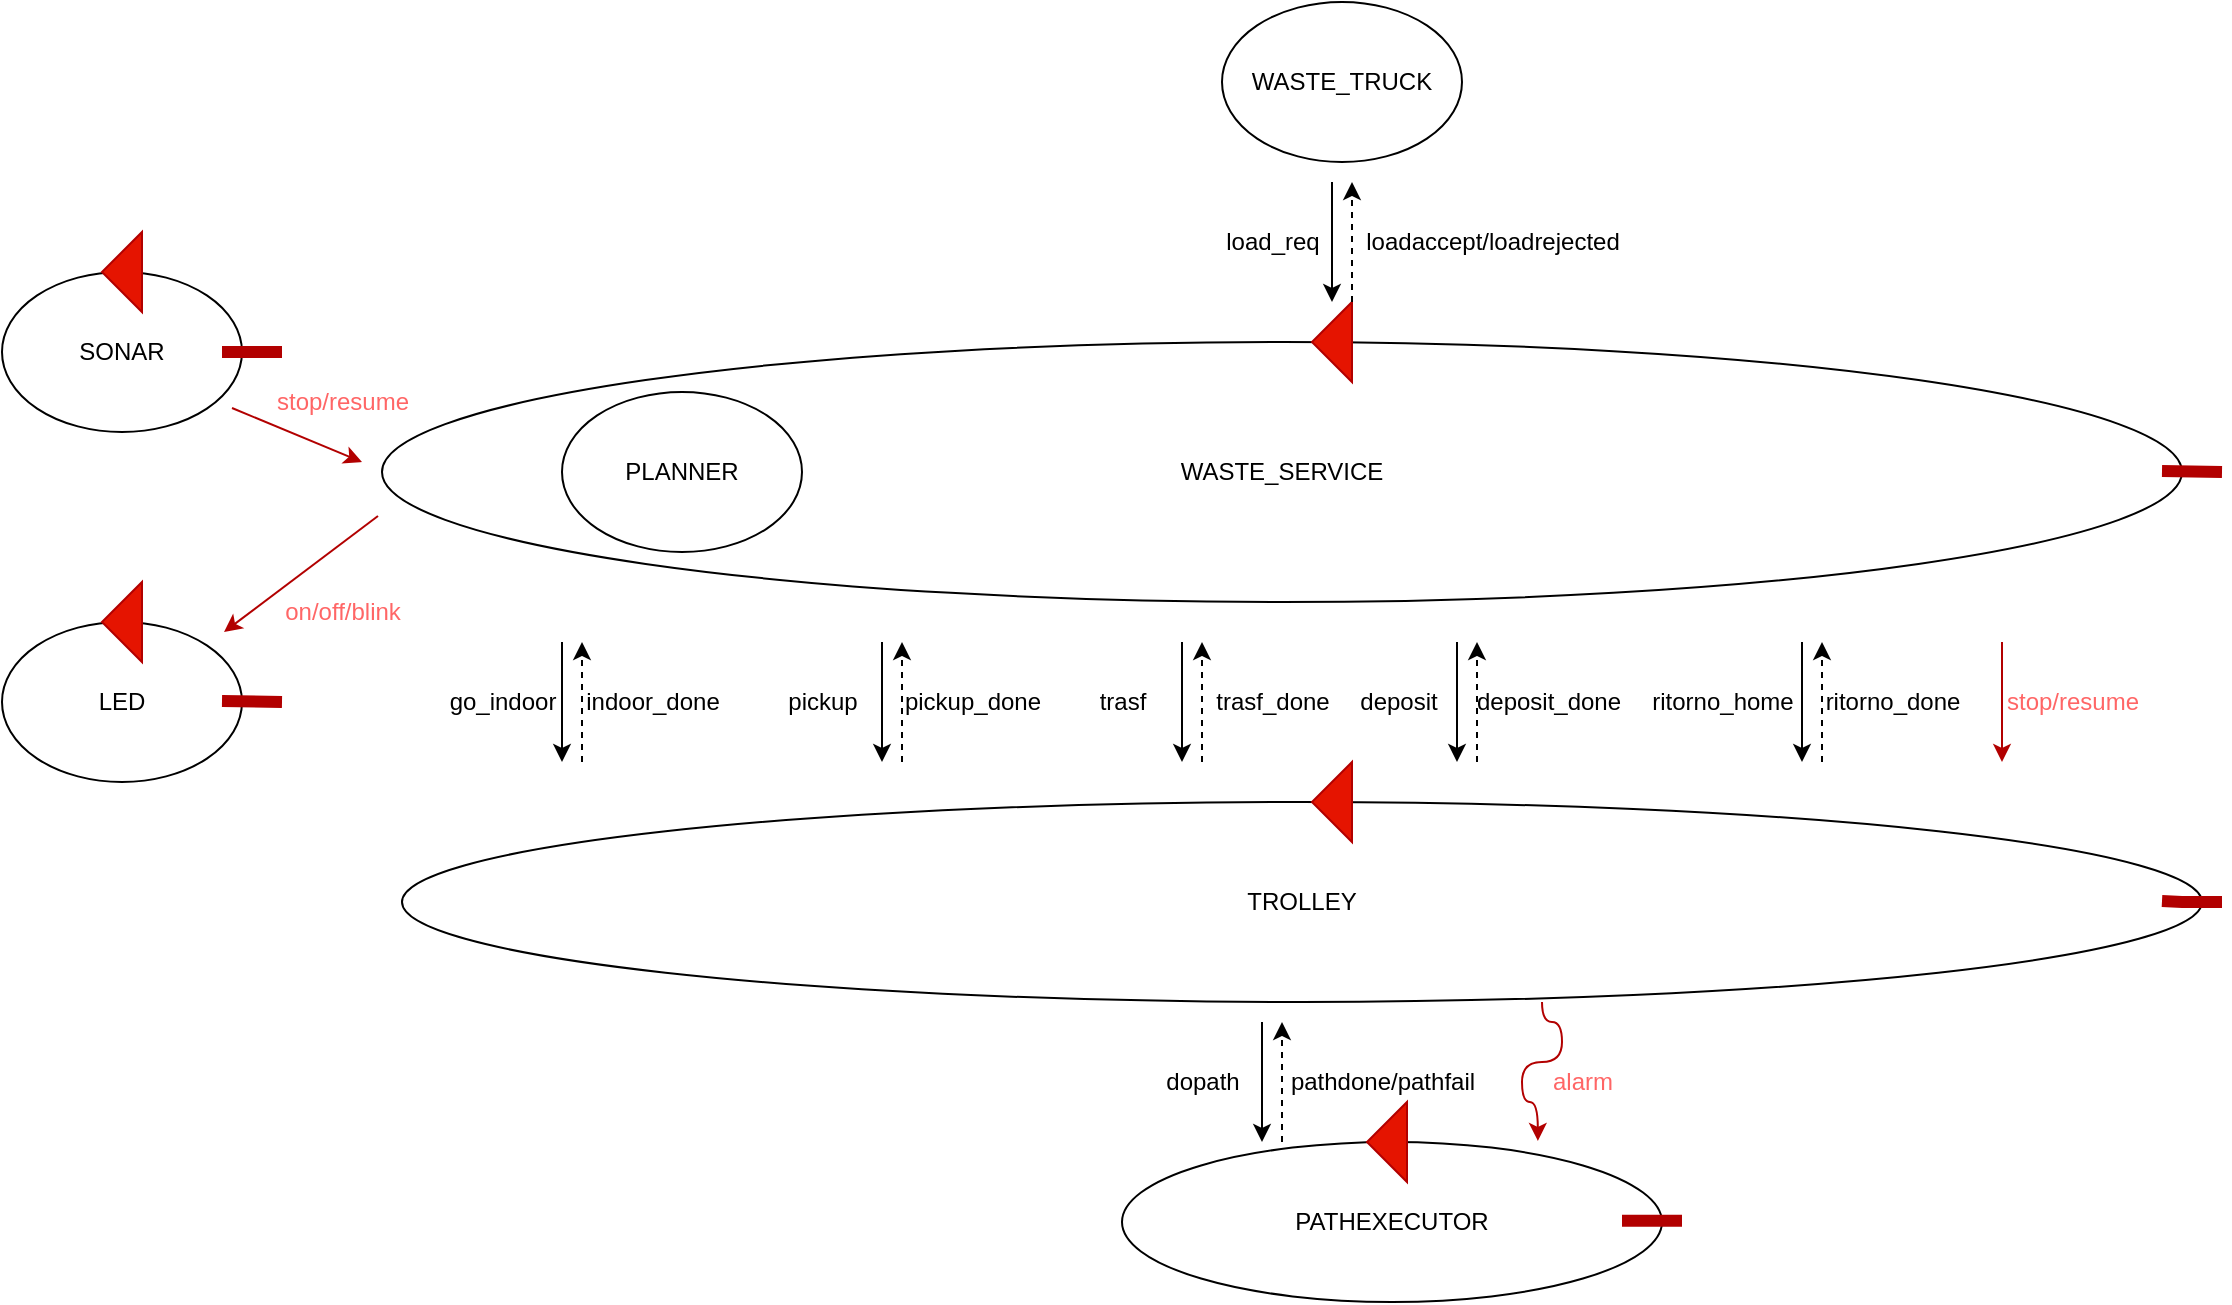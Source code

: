 <mxfile version="20.1.1" type="device" pages="3"><diagram id="nkyqkLKoISXZJ17RikRg" name="Page-1"><mxGraphModel dx="2310" dy="699" grid="1" gridSize="10" guides="1" tooltips="1" connect="1" arrows="1" fold="1" page="1" pageScale="1" pageWidth="827" pageHeight="1169" math="0" shadow="0"><root><mxCell id="0"/><mxCell id="1" parent="0"/><mxCell id="uj7XkLEAhKrFlYZAEFre-2" value="WASTE_TRUCK" style="ellipse;whiteSpace=wrap;html=1;" parent="1" vertex="1"><mxGeometry x="480" y="100" width="120" height="80" as="geometry"/></mxCell><mxCell id="uj7XkLEAhKrFlYZAEFre-3" value="WASTE_SERVICE" style="ellipse;whiteSpace=wrap;html=1;" parent="1" vertex="1"><mxGeometry x="60" y="270" width="900" height="130" as="geometry"/></mxCell><mxCell id="uj7XkLEAhKrFlYZAEFre-4" value="" style="shape=mxgraph.arrows2.wedgeArrow;html=1;fillColor=#e51400;bendable=0;rounded=0;strokeColor=#B20000;" parent="1" edge="1"><mxGeometry width="100" height="100" relative="1" as="geometry"><mxPoint x="545" y="270" as="sourcePoint"/><mxPoint x="525" y="270" as="targetPoint"/></mxGeometry></mxCell><mxCell id="uj7XkLEAhKrFlYZAEFre-5" value="" style="endArrow=none;html=1;rounded=0;fillColor=#e51400;strokeColor=#B20000;strokeWidth=6;" parent="1" edge="1"><mxGeometry width="50" height="50" relative="1" as="geometry"><mxPoint x="950" y="334.5" as="sourcePoint"/><mxPoint x="980" y="335" as="targetPoint"/></mxGeometry></mxCell><mxCell id="uj7XkLEAhKrFlYZAEFre-7" value="PLANNER" style="ellipse;whiteSpace=wrap;html=1;" parent="1" vertex="1"><mxGeometry x="150" y="295" width="120" height="80" as="geometry"/></mxCell><mxCell id="uj7XkLEAhKrFlYZAEFre-12" value="TROLLEY" style="ellipse;whiteSpace=wrap;html=1;" parent="1" vertex="1"><mxGeometry x="70" y="500" width="900" height="100" as="geometry"/></mxCell><mxCell id="uj7XkLEAhKrFlYZAEFre-14" value="" style="endArrow=none;html=1;rounded=0;fillColor=#e51400;strokeColor=#B20000;strokeWidth=6;" parent="1" edge="1"><mxGeometry width="50" height="50" relative="1" as="geometry"><mxPoint x="950" y="549.5" as="sourcePoint"/><mxPoint x="980" y="550" as="targetPoint"/><Array as="points"><mxPoint x="960" y="550"/></Array></mxGeometry></mxCell><mxCell id="uj7XkLEAhKrFlYZAEFre-18" value="" style="endArrow=classic;html=1;rounded=0;strokeWidth=1;" parent="1" edge="1"><mxGeometry width="50" height="50" relative="1" as="geometry"><mxPoint x="150" y="420" as="sourcePoint"/><mxPoint x="150" y="480" as="targetPoint"/></mxGeometry></mxCell><mxCell id="uj7XkLEAhKrFlYZAEFre-19" value="go_indoor" style="text;html=1;align=center;verticalAlign=middle;resizable=0;points=[];autosize=1;strokeColor=none;fillColor=none;" parent="1" vertex="1"><mxGeometry x="80" y="435" width="80" height="30" as="geometry"/></mxCell><mxCell id="uj7XkLEAhKrFlYZAEFre-20" value="" style="endArrow=classic;html=1;rounded=0;strokeWidth=1;dashed=1;" parent="1" edge="1"><mxGeometry width="50" height="50" relative="1" as="geometry"><mxPoint x="160" y="480" as="sourcePoint"/><mxPoint x="160" y="420" as="targetPoint"/></mxGeometry></mxCell><mxCell id="uj7XkLEAhKrFlYZAEFre-21" value="indoor_done" style="text;html=1;align=center;verticalAlign=middle;resizable=0;points=[];autosize=1;strokeColor=none;fillColor=none;" parent="1" vertex="1"><mxGeometry x="150" y="435" width="90" height="30" as="geometry"/></mxCell><mxCell id="uj7XkLEAhKrFlYZAEFre-27" value="" style="endArrow=classic;html=1;rounded=0;strokeWidth=1;" parent="1" edge="1"><mxGeometry width="50" height="50" relative="1" as="geometry"><mxPoint x="310" y="420" as="sourcePoint"/><mxPoint x="310" y="480" as="targetPoint"/></mxGeometry></mxCell><mxCell id="uj7XkLEAhKrFlYZAEFre-28" value="pickup" style="text;html=1;align=center;verticalAlign=middle;resizable=0;points=[];autosize=1;strokeColor=none;fillColor=none;" parent="1" vertex="1"><mxGeometry x="250" y="435" width="60" height="30" as="geometry"/></mxCell><mxCell id="uj7XkLEAhKrFlYZAEFre-29" value="" style="endArrow=classic;html=1;rounded=0;strokeWidth=1;dashed=1;" parent="1" edge="1"><mxGeometry width="50" height="50" relative="1" as="geometry"><mxPoint x="320" y="480" as="sourcePoint"/><mxPoint x="320" y="420" as="targetPoint"/></mxGeometry></mxCell><mxCell id="uj7XkLEAhKrFlYZAEFre-30" value="pickup_done" style="text;html=1;align=center;verticalAlign=middle;resizable=0;points=[];autosize=1;strokeColor=none;fillColor=none;" parent="1" vertex="1"><mxGeometry x="310" y="435" width="90" height="30" as="geometry"/></mxCell><mxCell id="uj7XkLEAhKrFlYZAEFre-31" value="" style="endArrow=classic;html=1;rounded=0;strokeWidth=1;" parent="1" edge="1"><mxGeometry width="50" height="50" relative="1" as="geometry"><mxPoint x="460" y="420" as="sourcePoint"/><mxPoint x="460" y="480" as="targetPoint"/></mxGeometry></mxCell><mxCell id="uj7XkLEAhKrFlYZAEFre-32" value="trasf" style="text;html=1;align=center;verticalAlign=middle;resizable=0;points=[];autosize=1;strokeColor=none;fillColor=none;" parent="1" vertex="1"><mxGeometry x="405" y="435" width="50" height="30" as="geometry"/></mxCell><mxCell id="uj7XkLEAhKrFlYZAEFre-33" value="" style="endArrow=classic;html=1;rounded=0;strokeWidth=1;dashed=1;" parent="1" edge="1"><mxGeometry width="50" height="50" relative="1" as="geometry"><mxPoint x="470" y="480" as="sourcePoint"/><mxPoint x="470" y="420" as="targetPoint"/></mxGeometry></mxCell><mxCell id="uj7XkLEAhKrFlYZAEFre-34" value="trasf_done" style="text;html=1;align=center;verticalAlign=middle;resizable=0;points=[];autosize=1;strokeColor=none;fillColor=none;" parent="1" vertex="1"><mxGeometry x="465" y="435" width="80" height="30" as="geometry"/></mxCell><mxCell id="uj7XkLEAhKrFlYZAEFre-35" value="" style="endArrow=classic;html=1;rounded=0;strokeWidth=1;" parent="1" edge="1"><mxGeometry width="50" height="50" relative="1" as="geometry"><mxPoint x="597.5" y="420" as="sourcePoint"/><mxPoint x="597.5" y="480" as="targetPoint"/><Array as="points"><mxPoint x="597.5" y="440"/></Array></mxGeometry></mxCell><mxCell id="uj7XkLEAhKrFlYZAEFre-36" value="deposit" style="text;html=1;align=center;verticalAlign=middle;resizable=0;points=[];autosize=1;strokeColor=none;fillColor=none;" parent="1" vertex="1"><mxGeometry x="537.5" y="435" width="60" height="30" as="geometry"/></mxCell><mxCell id="uj7XkLEAhKrFlYZAEFre-37" value="" style="endArrow=classic;html=1;rounded=0;strokeWidth=1;dashed=1;" parent="1" edge="1"><mxGeometry width="50" height="50" relative="1" as="geometry"><mxPoint x="607.5" y="480" as="sourcePoint"/><mxPoint x="607.5" y="420" as="targetPoint"/></mxGeometry></mxCell><mxCell id="uj7XkLEAhKrFlYZAEFre-38" value="deposit_done" style="text;html=1;align=center;verticalAlign=middle;resizable=0;points=[];autosize=1;strokeColor=none;fillColor=none;" parent="1" vertex="1"><mxGeometry x="592.5" y="435" width="100" height="30" as="geometry"/></mxCell><mxCell id="uj7XkLEAhKrFlYZAEFre-39" value="" style="endArrow=classic;html=1;rounded=0;strokeWidth=1;" parent="1" edge="1"><mxGeometry width="50" height="50" relative="1" as="geometry"><mxPoint x="770" y="420" as="sourcePoint"/><mxPoint x="770" y="480" as="targetPoint"/></mxGeometry></mxCell><mxCell id="uj7XkLEAhKrFlYZAEFre-40" value="ritorno_home" style="text;html=1;align=center;verticalAlign=middle;resizable=0;points=[];autosize=1;strokeColor=none;fillColor=none;" parent="1" vertex="1"><mxGeometry x="685" y="435" width="90" height="30" as="geometry"/></mxCell><mxCell id="uj7XkLEAhKrFlYZAEFre-41" value="" style="endArrow=classic;html=1;rounded=0;strokeWidth=1;dashed=1;" parent="1" edge="1"><mxGeometry width="50" height="50" relative="1" as="geometry"><mxPoint x="780" y="480" as="sourcePoint"/><mxPoint x="780" y="420" as="targetPoint"/><Array as="points"><mxPoint x="780" y="440"/></Array></mxGeometry></mxCell><mxCell id="uj7XkLEAhKrFlYZAEFre-42" value="ritorno_done" style="text;html=1;align=center;verticalAlign=middle;resizable=0;points=[];autosize=1;strokeColor=none;fillColor=none;" parent="1" vertex="1"><mxGeometry x="770" y="435" width="90" height="30" as="geometry"/></mxCell><mxCell id="uj7XkLEAhKrFlYZAEFre-44" value="" style="endArrow=classic;html=1;rounded=0;strokeWidth=1;fillColor=#e51400;strokeColor=#B20000;" parent="1" edge="1"><mxGeometry width="50" height="50" relative="1" as="geometry"><mxPoint x="870" y="420" as="sourcePoint"/><mxPoint x="870" y="480" as="targetPoint"/></mxGeometry></mxCell><mxCell id="uj7XkLEAhKrFlYZAEFre-45" value="&lt;font color=&quot;#ff6666&quot;&gt;stop/resume&lt;/font&gt;" style="text;html=1;align=center;verticalAlign=middle;resizable=0;points=[];autosize=1;strokeColor=none;fillColor=none;" parent="1" vertex="1"><mxGeometry x="860" y="435" width="90" height="30" as="geometry"/></mxCell><mxCell id="uj7XkLEAhKrFlYZAEFre-47" value="" style="endArrow=classic;html=1;rounded=0;strokeWidth=1;" parent="1" edge="1"><mxGeometry width="50" height="50" relative="1" as="geometry"><mxPoint x="535" y="190" as="sourcePoint"/><mxPoint x="535" y="250" as="targetPoint"/></mxGeometry></mxCell><mxCell id="uj7XkLEAhKrFlYZAEFre-48" value="load_req" style="text;html=1;align=center;verticalAlign=middle;resizable=0;points=[];autosize=1;strokeColor=none;fillColor=none;" parent="1" vertex="1"><mxGeometry x="470" y="205" width="70" height="30" as="geometry"/></mxCell><mxCell id="uj7XkLEAhKrFlYZAEFre-49" value="" style="endArrow=classic;html=1;rounded=0;strokeWidth=1;dashed=1;" parent="1" edge="1"><mxGeometry width="50" height="50" relative="1" as="geometry"><mxPoint x="545" y="250" as="sourcePoint"/><mxPoint x="545" y="190" as="targetPoint"/></mxGeometry></mxCell><mxCell id="uj7XkLEAhKrFlYZAEFre-50" value="loadaccept/loadrejected" style="text;html=1;align=center;verticalAlign=middle;resizable=0;points=[];autosize=1;strokeColor=none;fillColor=none;" parent="1" vertex="1"><mxGeometry x="540" y="205" width="150" height="30" as="geometry"/></mxCell><mxCell id="uj7XkLEAhKrFlYZAEFre-55" value="" style="endArrow=classic;html=1;rounded=0;strokeWidth=1;" parent="1" edge="1"><mxGeometry width="50" height="50" relative="1" as="geometry"><mxPoint x="500" y="610" as="sourcePoint"/><mxPoint x="500" y="670" as="targetPoint"/></mxGeometry></mxCell><mxCell id="uj7XkLEAhKrFlYZAEFre-56" value="dopath" style="text;html=1;align=center;verticalAlign=middle;resizable=0;points=[];autosize=1;strokeColor=none;fillColor=none;" parent="1" vertex="1"><mxGeometry x="440" y="625" width="60" height="30" as="geometry"/></mxCell><mxCell id="uj7XkLEAhKrFlYZAEFre-57" value="" style="endArrow=classic;html=1;rounded=0;strokeWidth=1;dashed=1;" parent="1" edge="1"><mxGeometry width="50" height="50" relative="1" as="geometry"><mxPoint x="510" y="670" as="sourcePoint"/><mxPoint x="510" y="610" as="targetPoint"/></mxGeometry></mxCell><mxCell id="uj7XkLEAhKrFlYZAEFre-58" value="pathdone/pathfail" style="text;html=1;align=center;verticalAlign=middle;resizable=0;points=[];autosize=1;strokeColor=none;fillColor=none;" parent="1" vertex="1"><mxGeometry x="500" y="625" width="120" height="30" as="geometry"/></mxCell><mxCell id="uj7XkLEAhKrFlYZAEFre-64" value="" style="endArrow=classic;html=1;rounded=0;strokeWidth=1;fillColor=#e51400;strokeColor=#B20000;edgeStyle=orthogonalEdgeStyle;curved=1;entryX=0.696;entryY=-0.007;entryDx=0;entryDy=0;entryPerimeter=0;" parent="1" edge="1"><mxGeometry width="50" height="50" relative="1" as="geometry"><mxPoint x="640" y="600" as="sourcePoint"/><mxPoint x="637.92" y="669.44" as="targetPoint"/><Array as="points"><mxPoint x="640" y="610"/><mxPoint x="650" y="610"/><mxPoint x="650" y="630"/><mxPoint x="630" y="630"/><mxPoint x="630" y="650"/><mxPoint x="638" y="650"/></Array></mxGeometry></mxCell><mxCell id="uj7XkLEAhKrFlYZAEFre-65" value="&lt;font color=&quot;#ff6666&quot;&gt;alarm&lt;/font&gt;" style="text;html=1;align=center;verticalAlign=middle;resizable=0;points=[];autosize=1;strokeColor=none;fillColor=none;fontColor=#000000;" parent="1" vertex="1"><mxGeometry x="635" y="625" width="50" height="30" as="geometry"/></mxCell><mxCell id="uj7XkLEAhKrFlYZAEFre-66" value="LED" style="ellipse;whiteSpace=wrap;html=1;" parent="1" vertex="1"><mxGeometry x="-130" y="410" width="120" height="80" as="geometry"/></mxCell><mxCell id="uj7XkLEAhKrFlYZAEFre-69" value="" style="shape=mxgraph.arrows2.wedgeArrow;html=1;fillColor=#e51400;bendable=0;rounded=0;strokeColor=#B20000;" parent="1" edge="1"><mxGeometry width="100" height="100" relative="1" as="geometry"><mxPoint x="545" y="500" as="sourcePoint"/><mxPoint x="525" y="500" as="targetPoint"/></mxGeometry></mxCell><mxCell id="uj7XkLEAhKrFlYZAEFre-70" value="" style="endArrow=none;html=1;rounded=0;fillColor=#e51400;strokeColor=#B20000;strokeWidth=6;" parent="1" edge="1"><mxGeometry width="50" height="50" relative="1" as="geometry"><mxPoint x="-20" y="449.5" as="sourcePoint"/><mxPoint x="10" y="450" as="targetPoint"/></mxGeometry></mxCell><mxCell id="uj7XkLEAhKrFlYZAEFre-13" value="" style="shape=mxgraph.arrows2.wedgeArrow;html=1;fillColor=#e51400;bendable=0;rounded=0;strokeColor=#B20000;" parent="1" edge="1"><mxGeometry width="100" height="100" relative="1" as="geometry"><mxPoint x="-60" y="410" as="sourcePoint"/><mxPoint x="-80" y="410" as="targetPoint"/></mxGeometry></mxCell><mxCell id="uj7XkLEAhKrFlYZAEFre-71" value="SONAR" style="ellipse;whiteSpace=wrap;html=1;" parent="1" vertex="1"><mxGeometry x="-130" y="235" width="120" height="80" as="geometry"/></mxCell><mxCell id="uj7XkLEAhKrFlYZAEFre-72" value="" style="endArrow=none;html=1;rounded=0;fillColor=#e51400;strokeColor=#B20000;strokeWidth=6;" parent="1" edge="1"><mxGeometry width="50" height="50" relative="1" as="geometry"><mxPoint x="-20" y="275" as="sourcePoint"/><mxPoint x="10" y="275" as="targetPoint"/></mxGeometry></mxCell><mxCell id="uj7XkLEAhKrFlYZAEFre-73" value="" style="shape=mxgraph.arrows2.wedgeArrow;html=1;fillColor=#e51400;bendable=0;rounded=0;strokeColor=#B20000;" parent="1" edge="1"><mxGeometry width="100" height="100" relative="1" as="geometry"><mxPoint x="-60" y="235" as="sourcePoint"/><mxPoint x="-80" y="235" as="targetPoint"/></mxGeometry></mxCell><mxCell id="uj7XkLEAhKrFlYZAEFre-74" value="" style="endArrow=classic;html=1;rounded=0;strokeWidth=1;fillColor=#e51400;strokeColor=#B20000;" parent="1" edge="1"><mxGeometry width="50" height="50" relative="1" as="geometry"><mxPoint x="58" y="357" as="sourcePoint"/><mxPoint x="-19" y="415" as="targetPoint"/></mxGeometry></mxCell><mxCell id="uj7XkLEAhKrFlYZAEFre-75" value="&lt;font color=&quot;#ff6666&quot;&gt;on/off/blink&lt;/font&gt;" style="text;html=1;align=center;verticalAlign=middle;resizable=0;points=[];autosize=1;strokeColor=none;fillColor=none;" parent="1" vertex="1"><mxGeometry y="390" width="80" height="30" as="geometry"/></mxCell><mxCell id="uj7XkLEAhKrFlYZAEFre-76" value="" style="endArrow=classic;html=1;rounded=0;strokeWidth=1;fillColor=#e51400;strokeColor=#B20000;" parent="1" edge="1"><mxGeometry width="50" height="50" relative="1" as="geometry"><mxPoint x="-15" y="303" as="sourcePoint"/><mxPoint x="50" y="330" as="targetPoint"/></mxGeometry></mxCell><mxCell id="uj7XkLEAhKrFlYZAEFre-77" value="&lt;font color=&quot;#ff6666&quot;&gt;stop/resume&lt;/font&gt;" style="text;html=1;align=center;verticalAlign=middle;resizable=0;points=[];autosize=1;strokeColor=none;fillColor=none;" parent="1" vertex="1"><mxGeometry x="-5" y="285" width="90" height="30" as="geometry"/></mxCell><mxCell id="qHyGIaCCh-3TIBc7guPW-1" value="&lt;font color=&quot;#000000&quot;&gt;PATHEXECUTOR&lt;/font&gt;" style="ellipse;whiteSpace=wrap;html=1;fontColor=#FF6666;" vertex="1" parent="1"><mxGeometry x="430" y="670" width="270" height="80" as="geometry"/></mxCell><mxCell id="qHyGIaCCh-3TIBc7guPW-2" value="" style="endArrow=none;html=1;rounded=0;fillColor=#e51400;strokeColor=#B20000;strokeWidth=6;" edge="1" parent="1"><mxGeometry width="50" height="50" relative="1" as="geometry"><mxPoint x="680" y="709.33" as="sourcePoint"/><mxPoint x="710" y="709.33" as="targetPoint"/></mxGeometry></mxCell><mxCell id="qHyGIaCCh-3TIBc7guPW-3" value="" style="shape=mxgraph.arrows2.wedgeArrow;html=1;fillColor=#e51400;bendable=0;rounded=0;strokeColor=#B20000;" edge="1" parent="1"><mxGeometry width="100" height="100" relative="1" as="geometry"><mxPoint x="572.5" y="670" as="sourcePoint"/><mxPoint x="552.5" y="670" as="targetPoint"/></mxGeometry></mxCell></root></mxGraphModel></diagram><diagram id="9BErVTK78RzNNaPRIgV8" name="sonar"><mxGraphModel dx="1865" dy="489" grid="1" gridSize="10" guides="1" tooltips="1" connect="1" arrows="1" fold="1" page="1" pageScale="1" pageWidth="827" pageHeight="1169" math="0" shadow="0"><root><mxCell id="0"/><mxCell id="1" parent="0"/><mxCell id="hIE6GNiVT8rUDOPCm1yC-1" value="sonarHCSR04Support2021" style="ellipse;whiteSpace=wrap;html=1;" vertex="1" parent="1"><mxGeometry x="-210" y="235" width="205" height="80" as="geometry"/></mxCell><mxCell id="hIE6GNiVT8rUDOPCm1yC-2" value="" style="endArrow=none;html=1;rounded=0;fillColor=#e51400;strokeColor=#B20000;strokeWidth=6;" edge="1" parent="1"><mxGeometry width="50" height="50" relative="1" as="geometry"><mxPoint x="-20" y="275" as="sourcePoint"/><mxPoint x="10" y="275" as="targetPoint"/></mxGeometry></mxCell><mxCell id="hIE6GNiVT8rUDOPCm1yC-3" value="" style="shape=mxgraph.arrows2.wedgeArrow;html=1;fillColor=#e51400;bendable=0;rounded=0;strokeColor=#B20000;" edge="1" parent="1"><mxGeometry width="100" height="100" relative="1" as="geometry"><mxPoint x="-100" y="235" as="sourcePoint"/><mxPoint x="-120" y="235" as="targetPoint"/></mxGeometry></mxCell><mxCell id="hIE6GNiVT8rUDOPCm1yC-4" value="" style="endArrow=classic;html=1;rounded=0;strokeWidth=1;fillColor=#e51400;strokeColor=#B20000;" edge="1" parent="1"><mxGeometry width="50" height="50" relative="1" as="geometry"><mxPoint x="700" y="278" as="sourcePoint"/><mxPoint x="800" y="278" as="targetPoint"/></mxGeometry></mxCell><mxCell id="hIE6GNiVT8rUDOPCm1yC-5" value="&lt;font color=&quot;#ff6666&quot;&gt;stop/resume&lt;/font&gt;" style="text;html=1;align=center;verticalAlign=middle;resizable=0;points=[];autosize=1;strokeColor=none;fillColor=none;" vertex="1" parent="1"><mxGeometry x="700" y="250" width="90" height="30" as="geometry"/></mxCell><mxCell id="hIE6GNiVT8rUDOPCm1yC-6" value="dataCleaner" style="ellipse;whiteSpace=wrap;html=1;" vertex="1" parent="1"><mxGeometry x="120" y="235" width="205" height="80" as="geometry"/></mxCell><mxCell id="hIE6GNiVT8rUDOPCm1yC-7" value="" style="endArrow=none;html=1;rounded=0;fillColor=#e51400;strokeColor=#B20000;strokeWidth=6;" edge="1" parent="1"><mxGeometry width="50" height="50" relative="1" as="geometry"><mxPoint x="310" y="275" as="sourcePoint"/><mxPoint x="340" y="275" as="targetPoint"/></mxGeometry></mxCell><mxCell id="hIE6GNiVT8rUDOPCm1yC-8" value="" style="shape=mxgraph.arrows2.wedgeArrow;html=1;fillColor=#e51400;bendable=0;rounded=0;strokeColor=#B20000;" edge="1" parent="1"><mxGeometry width="100" height="100" relative="1" as="geometry"><mxPoint x="230" y="235" as="sourcePoint"/><mxPoint x="210" y="235" as="targetPoint"/></mxGeometry></mxCell><mxCell id="hIE6GNiVT8rUDOPCm1yC-9" value="distanceFilter" style="ellipse;whiteSpace=wrap;html=1;" vertex="1" parent="1"><mxGeometry x="470" y="235" width="205" height="80" as="geometry"/></mxCell><mxCell id="hIE6GNiVT8rUDOPCm1yC-10" value="" style="endArrow=none;html=1;rounded=0;fillColor=#e51400;strokeColor=#B20000;strokeWidth=6;" edge="1" parent="1"><mxGeometry width="50" height="50" relative="1" as="geometry"><mxPoint x="660" y="275" as="sourcePoint"/><mxPoint x="690" y="275" as="targetPoint"/></mxGeometry></mxCell><mxCell id="hIE6GNiVT8rUDOPCm1yC-11" value="" style="shape=mxgraph.arrows2.wedgeArrow;html=1;fillColor=#e51400;bendable=0;rounded=0;strokeColor=#B20000;" edge="1" parent="1"><mxGeometry width="100" height="100" relative="1" as="geometry"><mxPoint x="580" y="235" as="sourcePoint"/><mxPoint x="560" y="235" as="targetPoint"/></mxGeometry></mxCell><mxCell id="hIE6GNiVT8rUDOPCm1yC-13" value="" style="endArrow=classic;html=1;rounded=0;strokeWidth=1;fillColor=#e51400;strokeColor=#B20000;edgeStyle=orthogonalEdgeStyle;curved=1;" edge="1" parent="1"><mxGeometry width="50" height="50" relative="1" as="geometry"><mxPoint x="20" y="280" as="sourcePoint"/><mxPoint x="110" y="270" as="targetPoint"/><Array as="points"><mxPoint x="20" y="290"/><mxPoint x="65" y="290"/><mxPoint x="65" y="270"/><mxPoint x="110" y="270"/></Array></mxGeometry></mxCell><mxCell id="hIE6GNiVT8rUDOPCm1yC-14" value="&lt;font color=&quot;#ff6666&quot;&gt;sonar&lt;/font&gt;" style="text;html=1;align=center;verticalAlign=middle;resizable=0;points=[];autosize=1;strokeColor=none;fillColor=none;" vertex="1" parent="1"><mxGeometry x="15" y="285" width="50" height="30" as="geometry"/></mxCell><mxCell id="hIE6GNiVT8rUDOPCm1yC-15" value="" style="endArrow=classic;html=1;rounded=0;strokeWidth=1;fillColor=#e51400;strokeColor=#B20000;edgeStyle=orthogonalEdgeStyle;curved=1;" edge="1" parent="1"><mxGeometry width="50" height="50" relative="1" as="geometry"><mxPoint x="355" y="280" as="sourcePoint"/><mxPoint x="445" y="270" as="targetPoint"/><Array as="points"><mxPoint x="355" y="290"/><mxPoint x="400" y="290"/><mxPoint x="400" y="270"/><mxPoint x="445" y="270"/></Array></mxGeometry></mxCell><mxCell id="hIE6GNiVT8rUDOPCm1yC-16" value="&lt;font color=&quot;#ff6666&quot;&gt;sonar&lt;/font&gt;" style="text;html=1;align=center;verticalAlign=middle;resizable=0;points=[];autosize=1;strokeColor=none;fillColor=none;" vertex="1" parent="1"><mxGeometry x="350" y="285" width="50" height="30" as="geometry"/></mxCell></root></mxGraphModel></diagram><diagram id="pd-Dx2pkO3zVrXP6alON" name="sprint2Final"><mxGraphModel dx="1384" dy="652" grid="1" gridSize="10" guides="1" tooltips="1" connect="1" arrows="1" fold="1" page="1" pageScale="1" pageWidth="827" pageHeight="1169" math="0" shadow="0"><root><mxCell id="0"/><mxCell id="1" parent="0"/><mxCell id="s03b3Ot8mZRA4VCR1vNX-1" value="WASTE_TRUCK" style="ellipse;whiteSpace=wrap;html=1;" vertex="1" parent="1"><mxGeometry x="820" y="90" width="120" height="80" as="geometry"/></mxCell><mxCell id="s03b3Ot8mZRA4VCR1vNX-2" value="WASTE_SERVICE" style="ellipse;whiteSpace=wrap;html=1;" vertex="1" parent="1"><mxGeometry x="400" y="260" width="900" height="130" as="geometry"/></mxCell><mxCell id="s03b3Ot8mZRA4VCR1vNX-3" value="" style="shape=mxgraph.arrows2.wedgeArrow;html=1;fillColor=#e51400;bendable=0;rounded=0;strokeColor=#B20000;" edge="1" parent="1"><mxGeometry width="100" height="100" relative="1" as="geometry"><mxPoint x="885" y="260" as="sourcePoint"/><mxPoint x="865" y="260" as="targetPoint"/></mxGeometry></mxCell><mxCell id="s03b3Ot8mZRA4VCR1vNX-4" value="" style="endArrow=none;html=1;rounded=0;fillColor=#e51400;strokeColor=#B20000;strokeWidth=6;" edge="1" parent="1"><mxGeometry width="50" height="50" relative="1" as="geometry"><mxPoint x="1290" y="324.5" as="sourcePoint"/><mxPoint x="1320" y="325" as="targetPoint"/></mxGeometry></mxCell><mxCell id="s03b3Ot8mZRA4VCR1vNX-5" value="PLANNER" style="ellipse;whiteSpace=wrap;html=1;" vertex="1" parent="1"><mxGeometry x="490" y="285" width="120" height="80" as="geometry"/></mxCell><mxCell id="s03b3Ot8mZRA4VCR1vNX-6" value="TROLLEY" style="ellipse;whiteSpace=wrap;html=1;" vertex="1" parent="1"><mxGeometry x="410" y="490" width="900" height="100" as="geometry"/></mxCell><mxCell id="s03b3Ot8mZRA4VCR1vNX-7" value="" style="endArrow=none;html=1;rounded=0;fillColor=#e51400;strokeColor=#B20000;strokeWidth=6;" edge="1" parent="1"><mxGeometry width="50" height="50" relative="1" as="geometry"><mxPoint x="1290" y="539.5" as="sourcePoint"/><mxPoint x="1320" y="540" as="targetPoint"/><Array as="points"><mxPoint x="1300" y="540"/></Array></mxGeometry></mxCell><mxCell id="s03b3Ot8mZRA4VCR1vNX-8" value="" style="endArrow=classic;html=1;rounded=0;strokeWidth=1;" edge="1" parent="1"><mxGeometry width="50" height="50" relative="1" as="geometry"><mxPoint x="490" y="410" as="sourcePoint"/><mxPoint x="490" y="470" as="targetPoint"/></mxGeometry></mxCell><mxCell id="s03b3Ot8mZRA4VCR1vNX-9" value="go_indoor" style="text;html=1;align=center;verticalAlign=middle;resizable=0;points=[];autosize=1;strokeColor=none;fillColor=none;" vertex="1" parent="1"><mxGeometry x="420" y="425" width="80" height="30" as="geometry"/></mxCell><mxCell id="s03b3Ot8mZRA4VCR1vNX-10" value="" style="endArrow=classic;html=1;rounded=0;strokeWidth=1;dashed=1;" edge="1" parent="1"><mxGeometry width="50" height="50" relative="1" as="geometry"><mxPoint x="500" y="470" as="sourcePoint"/><mxPoint x="500" y="410" as="targetPoint"/></mxGeometry></mxCell><mxCell id="s03b3Ot8mZRA4VCR1vNX-11" value="indoor_done" style="text;html=1;align=center;verticalAlign=middle;resizable=0;points=[];autosize=1;strokeColor=none;fillColor=none;" vertex="1" parent="1"><mxGeometry x="490" y="425" width="90" height="30" as="geometry"/></mxCell><mxCell id="s03b3Ot8mZRA4VCR1vNX-12" value="" style="endArrow=classic;html=1;rounded=0;strokeWidth=1;" edge="1" parent="1"><mxGeometry width="50" height="50" relative="1" as="geometry"><mxPoint x="650" y="410" as="sourcePoint"/><mxPoint x="650" y="470" as="targetPoint"/></mxGeometry></mxCell><mxCell id="s03b3Ot8mZRA4VCR1vNX-13" value="pickup" style="text;html=1;align=center;verticalAlign=middle;resizable=0;points=[];autosize=1;strokeColor=none;fillColor=none;" vertex="1" parent="1"><mxGeometry x="590" y="425" width="60" height="30" as="geometry"/></mxCell><mxCell id="s03b3Ot8mZRA4VCR1vNX-14" value="" style="endArrow=classic;html=1;rounded=0;strokeWidth=1;dashed=1;" edge="1" parent="1"><mxGeometry width="50" height="50" relative="1" as="geometry"><mxPoint x="660" y="470" as="sourcePoint"/><mxPoint x="660" y="410" as="targetPoint"/></mxGeometry></mxCell><mxCell id="s03b3Ot8mZRA4VCR1vNX-15" value="pickup_done" style="text;html=1;align=center;verticalAlign=middle;resizable=0;points=[];autosize=1;strokeColor=none;fillColor=none;" vertex="1" parent="1"><mxGeometry x="650" y="425" width="90" height="30" as="geometry"/></mxCell><mxCell id="s03b3Ot8mZRA4VCR1vNX-16" value="" style="endArrow=classic;html=1;rounded=0;strokeWidth=1;" edge="1" parent="1"><mxGeometry width="50" height="50" relative="1" as="geometry"><mxPoint x="800" y="410" as="sourcePoint"/><mxPoint x="800" y="470" as="targetPoint"/></mxGeometry></mxCell><mxCell id="s03b3Ot8mZRA4VCR1vNX-17" value="trasf" style="text;html=1;align=center;verticalAlign=middle;resizable=0;points=[];autosize=1;strokeColor=none;fillColor=none;" vertex="1" parent="1"><mxGeometry x="745" y="425" width="50" height="30" as="geometry"/></mxCell><mxCell id="s03b3Ot8mZRA4VCR1vNX-18" value="" style="endArrow=classic;html=1;rounded=0;strokeWidth=1;dashed=1;" edge="1" parent="1"><mxGeometry width="50" height="50" relative="1" as="geometry"><mxPoint x="810" y="470" as="sourcePoint"/><mxPoint x="810" y="410" as="targetPoint"/></mxGeometry></mxCell><mxCell id="s03b3Ot8mZRA4VCR1vNX-19" value="trasf_done" style="text;html=1;align=center;verticalAlign=middle;resizable=0;points=[];autosize=1;strokeColor=none;fillColor=none;" vertex="1" parent="1"><mxGeometry x="805" y="425" width="80" height="30" as="geometry"/></mxCell><mxCell id="s03b3Ot8mZRA4VCR1vNX-20" value="" style="endArrow=classic;html=1;rounded=0;strokeWidth=1;" edge="1" parent="1"><mxGeometry width="50" height="50" relative="1" as="geometry"><mxPoint x="937.5" y="410" as="sourcePoint"/><mxPoint x="937.5" y="470" as="targetPoint"/><Array as="points"><mxPoint x="937.5" y="430"/></Array></mxGeometry></mxCell><mxCell id="s03b3Ot8mZRA4VCR1vNX-21" value="deposit" style="text;html=1;align=center;verticalAlign=middle;resizable=0;points=[];autosize=1;strokeColor=none;fillColor=none;" vertex="1" parent="1"><mxGeometry x="877.5" y="425" width="60" height="30" as="geometry"/></mxCell><mxCell id="s03b3Ot8mZRA4VCR1vNX-22" value="" style="endArrow=classic;html=1;rounded=0;strokeWidth=1;dashed=1;" edge="1" parent="1"><mxGeometry width="50" height="50" relative="1" as="geometry"><mxPoint x="947.5" y="470" as="sourcePoint"/><mxPoint x="947.5" y="410" as="targetPoint"/></mxGeometry></mxCell><mxCell id="s03b3Ot8mZRA4VCR1vNX-23" value="deposit_done" style="text;html=1;align=center;verticalAlign=middle;resizable=0;points=[];autosize=1;strokeColor=none;fillColor=none;" vertex="1" parent="1"><mxGeometry x="932.5" y="425" width="100" height="30" as="geometry"/></mxCell><mxCell id="s03b3Ot8mZRA4VCR1vNX-24" value="" style="endArrow=classic;html=1;rounded=0;strokeWidth=1;" edge="1" parent="1"><mxGeometry width="50" height="50" relative="1" as="geometry"><mxPoint x="1110" y="410" as="sourcePoint"/><mxPoint x="1110" y="470" as="targetPoint"/></mxGeometry></mxCell><mxCell id="s03b3Ot8mZRA4VCR1vNX-25" value="ritorno_home" style="text;html=1;align=center;verticalAlign=middle;resizable=0;points=[];autosize=1;strokeColor=none;fillColor=none;" vertex="1" parent="1"><mxGeometry x="1025" y="425" width="90" height="30" as="geometry"/></mxCell><mxCell id="s03b3Ot8mZRA4VCR1vNX-26" value="" style="endArrow=classic;html=1;rounded=0;strokeWidth=1;dashed=1;" edge="1" parent="1"><mxGeometry width="50" height="50" relative="1" as="geometry"><mxPoint x="1120" y="470" as="sourcePoint"/><mxPoint x="1120" y="410" as="targetPoint"/><Array as="points"><mxPoint x="1120" y="430"/></Array></mxGeometry></mxCell><mxCell id="s03b3Ot8mZRA4VCR1vNX-27" value="ritorno_done" style="text;html=1;align=center;verticalAlign=middle;resizable=0;points=[];autosize=1;strokeColor=none;fillColor=none;" vertex="1" parent="1"><mxGeometry x="1110" y="425" width="90" height="30" as="geometry"/></mxCell><mxCell id="s03b3Ot8mZRA4VCR1vNX-28" value="" style="endArrow=classic;html=1;rounded=0;strokeWidth=1;fillColor=#e51400;strokeColor=#B20000;" edge="1" parent="1"><mxGeometry width="50" height="50" relative="1" as="geometry"><mxPoint x="1210" y="410" as="sourcePoint"/><mxPoint x="1210" y="470" as="targetPoint"/></mxGeometry></mxCell><mxCell id="s03b3Ot8mZRA4VCR1vNX-29" value="&lt;font color=&quot;#ff6666&quot;&gt;stop/resume&lt;/font&gt;" style="text;html=1;align=center;verticalAlign=middle;resizable=0;points=[];autosize=1;strokeColor=none;fillColor=none;" vertex="1" parent="1"><mxGeometry x="1200" y="425" width="90" height="30" as="geometry"/></mxCell><mxCell id="s03b3Ot8mZRA4VCR1vNX-30" value="" style="endArrow=classic;html=1;rounded=0;strokeWidth=1;" edge="1" parent="1"><mxGeometry width="50" height="50" relative="1" as="geometry"><mxPoint x="875" y="180" as="sourcePoint"/><mxPoint x="875" y="240" as="targetPoint"/></mxGeometry></mxCell><mxCell id="s03b3Ot8mZRA4VCR1vNX-31" value="load_req" style="text;html=1;align=center;verticalAlign=middle;resizable=0;points=[];autosize=1;strokeColor=none;fillColor=none;" vertex="1" parent="1"><mxGeometry x="810" y="195" width="70" height="30" as="geometry"/></mxCell><mxCell id="s03b3Ot8mZRA4VCR1vNX-32" value="" style="endArrow=classic;html=1;rounded=0;strokeWidth=1;dashed=1;" edge="1" parent="1"><mxGeometry width="50" height="50" relative="1" as="geometry"><mxPoint x="885" y="240" as="sourcePoint"/><mxPoint x="885" y="180" as="targetPoint"/></mxGeometry></mxCell><mxCell id="s03b3Ot8mZRA4VCR1vNX-33" value="loadaccept/loadrejected" style="text;html=1;align=center;verticalAlign=middle;resizable=0;points=[];autosize=1;strokeColor=none;fillColor=none;" vertex="1" parent="1"><mxGeometry x="880" y="195" width="150" height="30" as="geometry"/></mxCell><mxCell id="s03b3Ot8mZRA4VCR1vNX-34" value="&lt;font color=&quot;#000000&quot;&gt;PATHEXECUTOR&lt;/font&gt;" style="ellipse;whiteSpace=wrap;html=1;fontColor=#FF6666;" vertex="1" parent="1"><mxGeometry x="790" y="660" width="270" height="80" as="geometry"/></mxCell><mxCell id="s03b3Ot8mZRA4VCR1vNX-35" value="" style="endArrow=classic;html=1;rounded=0;strokeWidth=1;" edge="1" parent="1"><mxGeometry width="50" height="50" relative="1" as="geometry"><mxPoint x="840" y="600" as="sourcePoint"/><mxPoint x="840" y="660" as="targetPoint"/></mxGeometry></mxCell><mxCell id="s03b3Ot8mZRA4VCR1vNX-36" value="dopath" style="text;html=1;align=center;verticalAlign=middle;resizable=0;points=[];autosize=1;strokeColor=none;fillColor=none;" vertex="1" parent="1"><mxGeometry x="780" y="615" width="60" height="30" as="geometry"/></mxCell><mxCell id="s03b3Ot8mZRA4VCR1vNX-37" value="" style="endArrow=classic;html=1;rounded=0;strokeWidth=1;dashed=1;" edge="1" parent="1"><mxGeometry width="50" height="50" relative="1" as="geometry"><mxPoint x="850" y="660" as="sourcePoint"/><mxPoint x="850" y="600" as="targetPoint"/></mxGeometry></mxCell><mxCell id="s03b3Ot8mZRA4VCR1vNX-38" value="pathdone/pathfail" style="text;html=1;align=center;verticalAlign=middle;resizable=0;points=[];autosize=1;strokeColor=none;fillColor=none;" vertex="1" parent="1"><mxGeometry x="840" y="615" width="120" height="30" as="geometry"/></mxCell><mxCell id="s03b3Ot8mZRA4VCR1vNX-39" value="" style="endArrow=classic;html=1;rounded=0;strokeWidth=1;fillColor=#e51400;strokeColor=#B20000;edgeStyle=orthogonalEdgeStyle;curved=1;entryX=0.696;entryY=-0.007;entryDx=0;entryDy=0;entryPerimeter=0;" edge="1" parent="1" target="s03b3Ot8mZRA4VCR1vNX-34"><mxGeometry width="50" height="50" relative="1" as="geometry"><mxPoint x="980" y="590" as="sourcePoint"/><mxPoint x="980" y="650" as="targetPoint"/><Array as="points"><mxPoint x="980" y="600"/><mxPoint x="990" y="600"/><mxPoint x="990" y="620"/><mxPoint x="970" y="620"/><mxPoint x="970" y="640"/><mxPoint x="978" y="640"/></Array></mxGeometry></mxCell><mxCell id="s03b3Ot8mZRA4VCR1vNX-40" value="&lt;font color=&quot;#ff6666&quot;&gt;alarm&lt;/font&gt;" style="text;html=1;align=center;verticalAlign=middle;resizable=0;points=[];autosize=1;strokeColor=none;fillColor=none;fontColor=#000000;" vertex="1" parent="1"><mxGeometry x="975" y="615" width="50" height="30" as="geometry"/></mxCell><mxCell id="s03b3Ot8mZRA4VCR1vNX-41" value="LED" style="ellipse;whiteSpace=wrap;html=1;" vertex="1" parent="1"><mxGeometry x="210" y="400" width="120" height="80" as="geometry"/></mxCell><mxCell id="s03b3Ot8mZRA4VCR1vNX-42" value="" style="shape=mxgraph.arrows2.wedgeArrow;html=1;fillColor=#e51400;bendable=0;rounded=0;strokeColor=#B20000;" edge="1" parent="1"><mxGeometry width="100" height="100" relative="1" as="geometry"><mxPoint x="885" y="490" as="sourcePoint"/><mxPoint x="865" y="490" as="targetPoint"/></mxGeometry></mxCell><mxCell id="s03b3Ot8mZRA4VCR1vNX-43" value="" style="endArrow=none;html=1;rounded=0;fillColor=#e51400;strokeColor=#B20000;strokeWidth=6;" edge="1" parent="1"><mxGeometry width="50" height="50" relative="1" as="geometry"><mxPoint x="320" y="439.5" as="sourcePoint"/><mxPoint x="350" y="440" as="targetPoint"/></mxGeometry></mxCell><mxCell id="s03b3Ot8mZRA4VCR1vNX-44" value="" style="shape=mxgraph.arrows2.wedgeArrow;html=1;fillColor=#e51400;bendable=0;rounded=0;strokeColor=#B20000;" edge="1" parent="1"><mxGeometry width="100" height="100" relative="1" as="geometry"><mxPoint x="280" y="400" as="sourcePoint"/><mxPoint x="260" y="400" as="targetPoint"/></mxGeometry></mxCell><mxCell id="s03b3Ot8mZRA4VCR1vNX-45" value="SONAR" style="ellipse;whiteSpace=wrap;html=1;" vertex="1" parent="1"><mxGeometry x="210" y="225" width="120" height="80" as="geometry"/></mxCell><mxCell id="s03b3Ot8mZRA4VCR1vNX-46" value="" style="endArrow=none;html=1;rounded=0;fillColor=#e51400;strokeColor=#B20000;strokeWidth=6;" edge="1" parent="1"><mxGeometry width="50" height="50" relative="1" as="geometry"><mxPoint x="320" y="265" as="sourcePoint"/><mxPoint x="350" y="265" as="targetPoint"/></mxGeometry></mxCell><mxCell id="s03b3Ot8mZRA4VCR1vNX-47" value="" style="shape=mxgraph.arrows2.wedgeArrow;html=1;fillColor=#e51400;bendable=0;rounded=0;strokeColor=#B20000;" edge="1" parent="1"><mxGeometry width="100" height="100" relative="1" as="geometry"><mxPoint x="280" y="225" as="sourcePoint"/><mxPoint x="260" y="225" as="targetPoint"/></mxGeometry></mxCell><mxCell id="s03b3Ot8mZRA4VCR1vNX-48" value="" style="endArrow=classic;html=1;rounded=0;strokeWidth=1;fillColor=#e51400;strokeColor=#B20000;" edge="1" parent="1"><mxGeometry width="50" height="50" relative="1" as="geometry"><mxPoint x="398" y="347" as="sourcePoint"/><mxPoint x="321" y="405" as="targetPoint"/></mxGeometry></mxCell><mxCell id="s03b3Ot8mZRA4VCR1vNX-49" value="&lt;font color=&quot;#ff6666&quot;&gt;on/off/blink&lt;/font&gt;" style="text;html=1;align=center;verticalAlign=middle;resizable=0;points=[];autosize=1;strokeColor=none;fillColor=none;" vertex="1" parent="1"><mxGeometry x="340" y="380" width="80" height="30" as="geometry"/></mxCell><mxCell id="s03b3Ot8mZRA4VCR1vNX-50" value="" style="endArrow=classic;html=1;rounded=0;strokeWidth=1;fillColor=#e51400;strokeColor=#B20000;" edge="1" parent="1"><mxGeometry width="50" height="50" relative="1" as="geometry"><mxPoint x="325" y="293" as="sourcePoint"/><mxPoint x="390" y="320" as="targetPoint"/></mxGeometry></mxCell><mxCell id="s03b3Ot8mZRA4VCR1vNX-51" value="&lt;font color=&quot;#ff6666&quot;&gt;stop/resume&lt;/font&gt;" style="text;html=1;align=center;verticalAlign=middle;resizable=0;points=[];autosize=1;strokeColor=none;fillColor=none;" vertex="1" parent="1"><mxGeometry x="335" y="275" width="90" height="30" as="geometry"/></mxCell><mxCell id="s03b3Ot8mZRA4VCR1vNX-52" value="CoapObserverT" style="ellipse;whiteSpace=wrap;html=1;" vertex="1" parent="1"><mxGeometry x="450" y="645" width="120" height="80" as="geometry"/></mxCell><mxCell id="s03b3Ot8mZRA4VCR1vNX-53" value="CoapObserverL" style="ellipse;whiteSpace=wrap;html=1;" vertex="1" parent="1"><mxGeometry x="210" y="560" width="120" height="80" as="geometry"/></mxCell><mxCell id="s03b3Ot8mZRA4VCR1vNX-54" value="" style="endArrow=classic;html=1;rounded=0;fontColor=#FF6666;curved=1;" edge="1" parent="1"><mxGeometry width="50" height="50" relative="1" as="geometry"><mxPoint x="250" y="550" as="sourcePoint"/><mxPoint x="250" y="490" as="targetPoint"/></mxGeometry></mxCell><mxCell id="s03b3Ot8mZRA4VCR1vNX-55" value="" style="endArrow=classic;html=1;rounded=0;fontColor=#FF6666;curved=1;dashed=1;" edge="1" parent="1"><mxGeometry width="50" height="50" relative="1" as="geometry"><mxPoint x="269.5" y="490" as="sourcePoint"/><mxPoint x="269.5" y="550" as="targetPoint"/></mxGeometry></mxCell><mxCell id="s03b3Ot8mZRA4VCR1vNX-56" value="&lt;font color=&quot;#000000&quot;&gt;observe&lt;br&gt;&lt;/font&gt;" style="text;html=1;align=center;verticalAlign=middle;resizable=0;points=[];autosize=1;strokeColor=none;fillColor=none;fontColor=#FF6666;" vertex="1" parent="1"><mxGeometry x="190" y="510" width="70" height="30" as="geometry"/></mxCell><mxCell id="s03b3Ot8mZRA4VCR1vNX-57" value="coapresponse" style="text;html=1;align=center;verticalAlign=middle;resizable=0;points=[];autosize=1;strokeColor=none;fillColor=none;fontColor=#000000;" vertex="1" parent="1"><mxGeometry x="260" y="510" width="100" height="30" as="geometry"/></mxCell><mxCell id="s03b3Ot8mZRA4VCR1vNX-58" value="" style="endArrow=classic;html=1;rounded=0;fontColor=#FF6666;curved=1;" edge="1" parent="1"><mxGeometry width="50" height="50" relative="1" as="geometry"><mxPoint x="500" y="640" as="sourcePoint"/><mxPoint x="500" y="580" as="targetPoint"/></mxGeometry></mxCell><mxCell id="s03b3Ot8mZRA4VCR1vNX-59" value="" style="endArrow=classic;html=1;rounded=0;fontColor=#FF6666;curved=1;dashed=1;" edge="1" parent="1"><mxGeometry width="50" height="50" relative="1" as="geometry"><mxPoint x="519.5" y="580" as="sourcePoint"/><mxPoint x="519.5" y="640" as="targetPoint"/></mxGeometry></mxCell><mxCell id="s03b3Ot8mZRA4VCR1vNX-60" value="&lt;font color=&quot;#000000&quot;&gt;observe&lt;br&gt;&lt;/font&gt;" style="text;html=1;align=center;verticalAlign=middle;resizable=0;points=[];autosize=1;strokeColor=none;fillColor=none;fontColor=#FF6666;" vertex="1" parent="1"><mxGeometry x="440" y="600" width="70" height="30" as="geometry"/></mxCell><mxCell id="s03b3Ot8mZRA4VCR1vNX-61" value="coapresponse" style="text;html=1;align=center;verticalAlign=middle;resizable=0;points=[];autosize=1;strokeColor=none;fillColor=none;fontColor=#000000;" vertex="1" parent="1"><mxGeometry x="510" y="600" width="100" height="30" as="geometry"/></mxCell><mxCell id="s03b3Ot8mZRA4VCR1vNX-62" value="" style="endArrow=none;html=1;rounded=0;fillColor=#e51400;strokeColor=#B20000;strokeWidth=6;" edge="1" parent="1"><mxGeometry width="50" height="50" relative="1" as="geometry"><mxPoint x="1040" y="699.33" as="sourcePoint"/><mxPoint x="1070" y="699.33" as="targetPoint"/></mxGeometry></mxCell><mxCell id="s03b3Ot8mZRA4VCR1vNX-63" value="" style="shape=mxgraph.arrows2.wedgeArrow;html=1;fillColor=#e51400;bendable=0;rounded=0;strokeColor=#B20000;" edge="1" parent="1"><mxGeometry width="100" height="100" relative="1" as="geometry"><mxPoint x="932.5" y="660" as="sourcePoint"/><mxPoint x="912.5" y="660" as="targetPoint"/></mxGeometry></mxCell></root></mxGraphModel></diagram></mxfile>